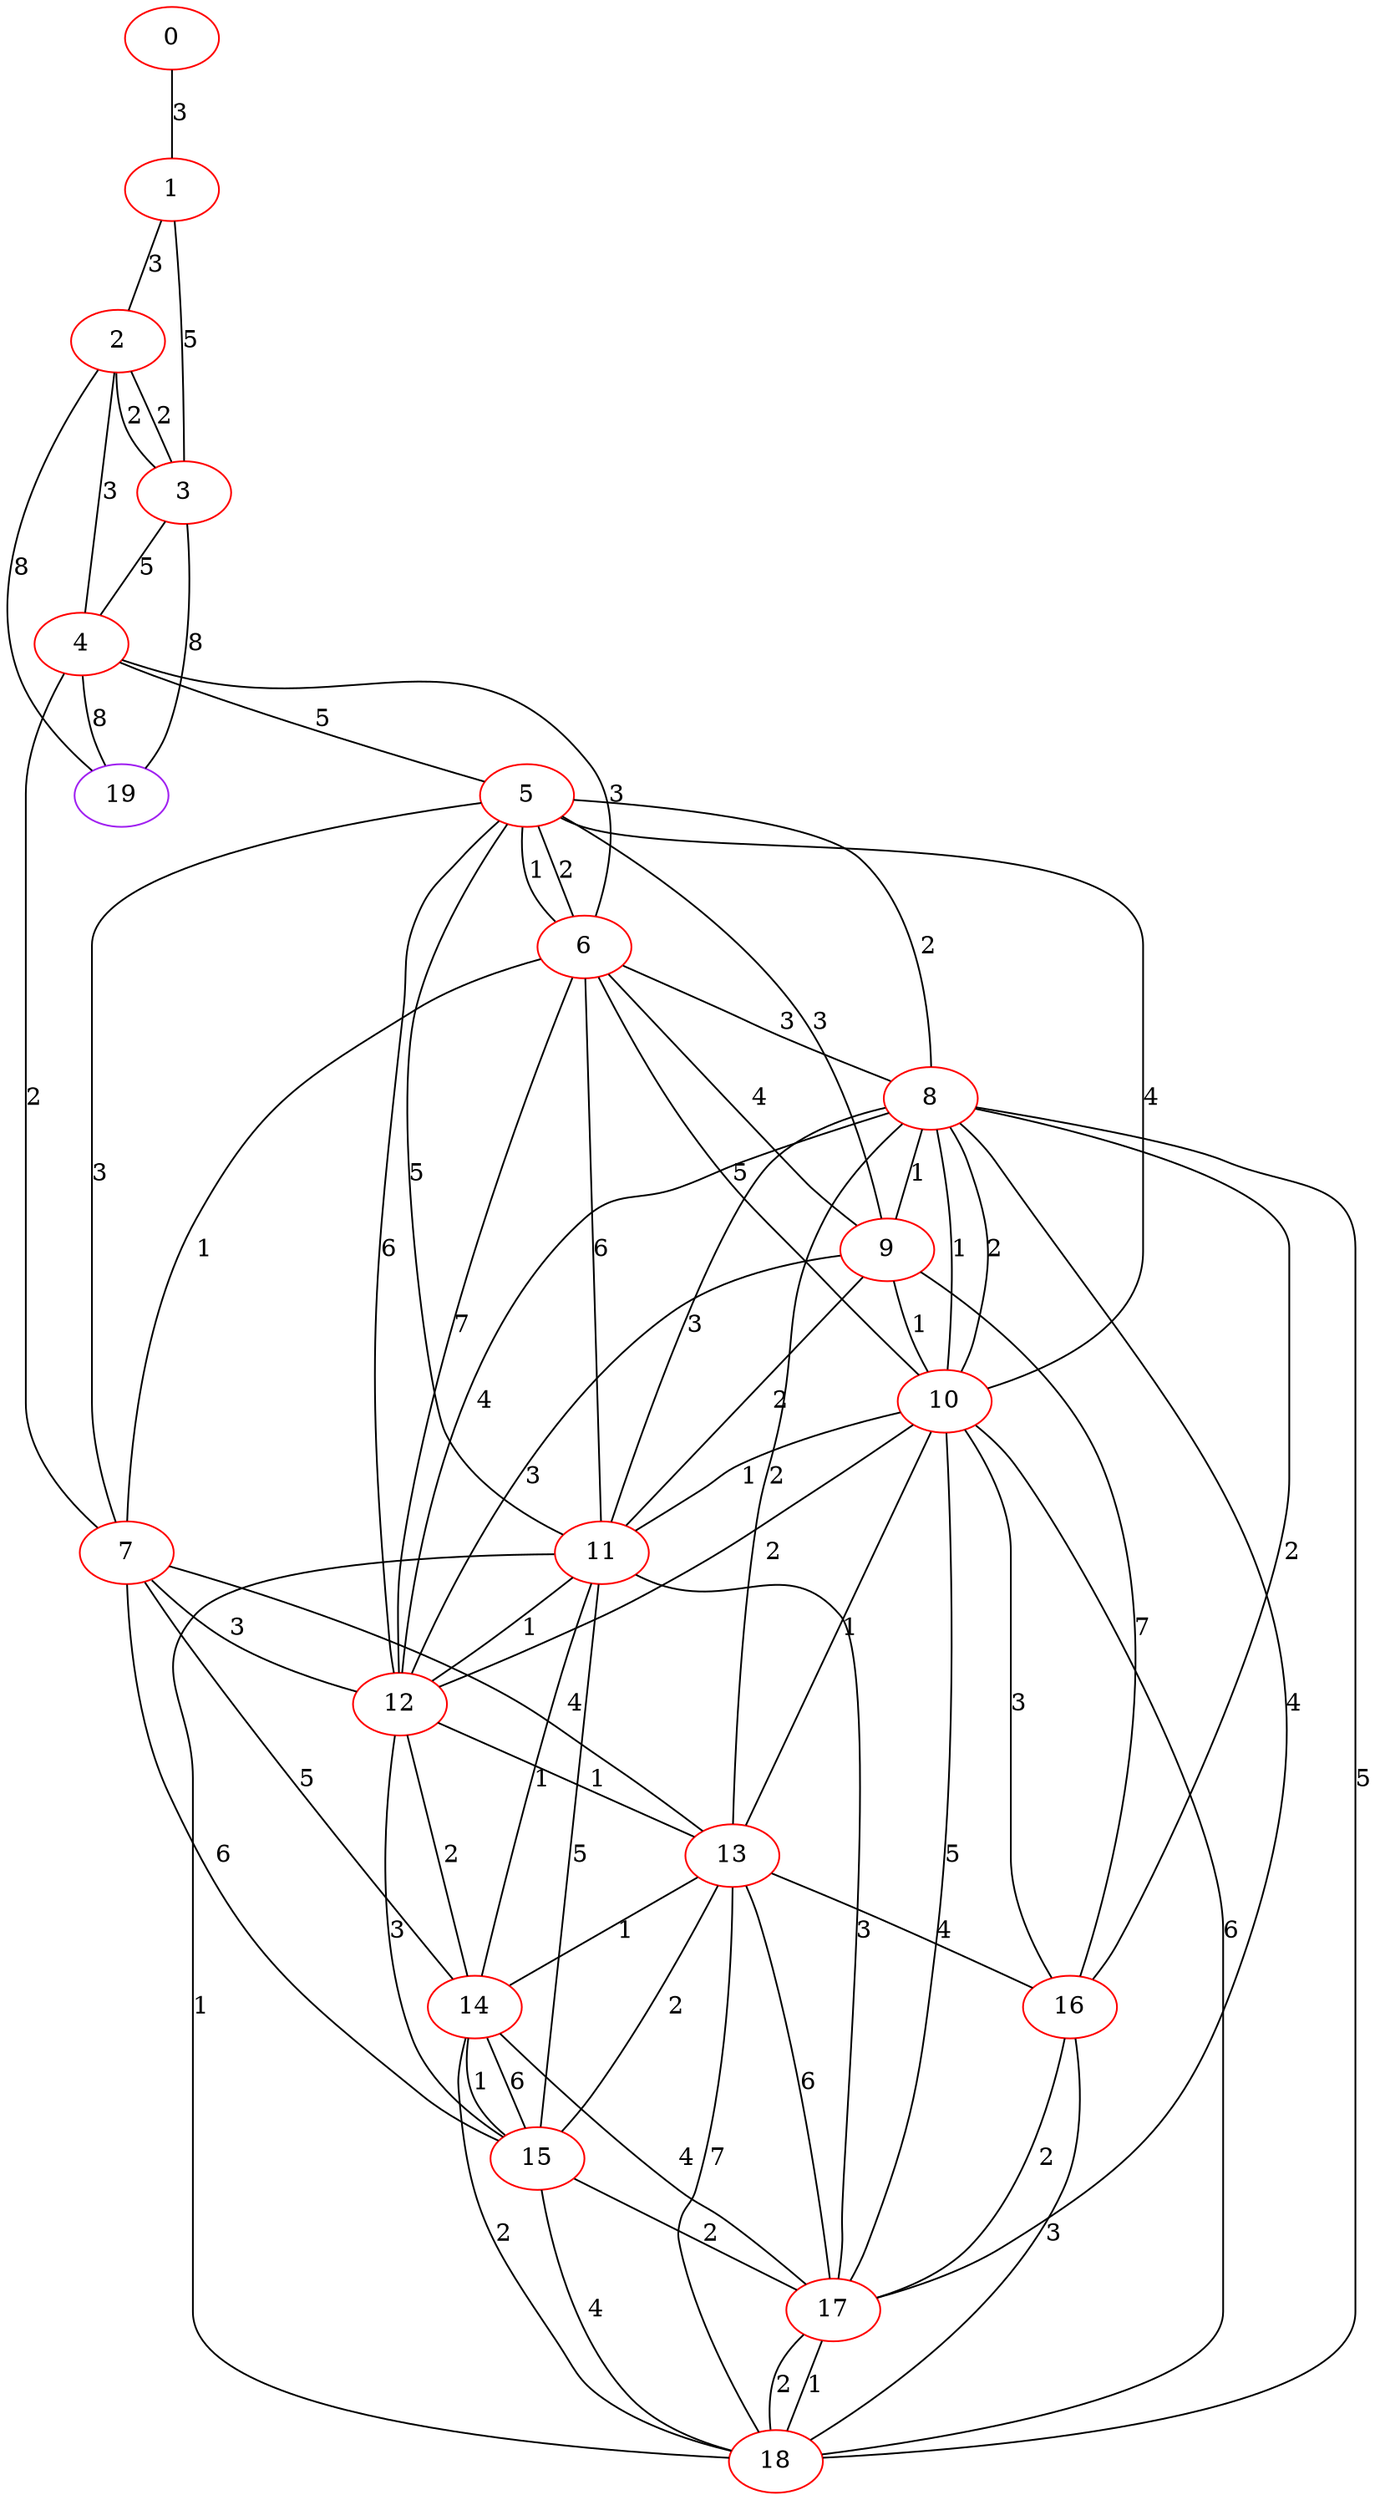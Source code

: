graph "" {
0 [color=red, weight=1];
1 [color=red, weight=1];
2 [color=red, weight=1];
3 [color=red, weight=1];
4 [color=red, weight=1];
5 [color=red, weight=1];
6 [color=red, weight=1];
7 [color=red, weight=1];
8 [color=red, weight=1];
9 [color=red, weight=1];
10 [color=red, weight=1];
11 [color=red, weight=1];
12 [color=red, weight=1];
13 [color=red, weight=1];
14 [color=red, weight=1];
15 [color=red, weight=1];
16 [color=red, weight=1];
17 [color=red, weight=1];
18 [color=red, weight=1];
19 [color=purple, weight=4];
0 -- 1  [key=0, label=3];
1 -- 2  [key=0, label=3];
1 -- 3  [key=0, label=5];
2 -- 19  [key=0, label=8];
2 -- 3  [key=0, label=2];
2 -- 3  [key=1, label=2];
2 -- 4  [key=0, label=3];
3 -- 19  [key=0, label=8];
3 -- 4  [key=0, label=5];
4 -- 5  [key=0, label=5];
4 -- 6  [key=0, label=3];
4 -- 7  [key=0, label=2];
4 -- 19  [key=0, label=8];
5 -- 6  [key=0, label=1];
5 -- 6  [key=1, label=2];
5 -- 7  [key=0, label=3];
5 -- 8  [key=0, label=2];
5 -- 9  [key=0, label=3];
5 -- 10  [key=0, label=4];
5 -- 11  [key=0, label=5];
5 -- 12  [key=0, label=6];
6 -- 7  [key=0, label=1];
6 -- 8  [key=0, label=3];
6 -- 9  [key=0, label=4];
6 -- 10  [key=0, label=5];
6 -- 11  [key=0, label=6];
6 -- 12  [key=0, label=7];
7 -- 12  [key=0, label=3];
7 -- 13  [key=0, label=4];
7 -- 14  [key=0, label=5];
7 -- 15  [key=0, label=6];
8 -- 9  [key=0, label=1];
8 -- 10  [key=0, label=1];
8 -- 10  [key=1, label=2];
8 -- 11  [key=0, label=3];
8 -- 12  [key=0, label=4];
8 -- 13  [key=0, label=2];
8 -- 16  [key=0, label=2];
8 -- 17  [key=0, label=4];
8 -- 18  [key=0, label=5];
9 -- 10  [key=0, label=1];
9 -- 11  [key=0, label=2];
9 -- 12  [key=0, label=3];
9 -- 16  [key=0, label=7];
10 -- 11  [key=0, label=1];
10 -- 12  [key=0, label=2];
10 -- 13  [key=0, label=1];
10 -- 16  [key=0, label=3];
10 -- 17  [key=0, label=5];
10 -- 18  [key=0, label=6];
11 -- 12  [key=0, label=1];
11 -- 14  [key=0, label=1];
11 -- 15  [key=0, label=5];
11 -- 17  [key=0, label=3];
11 -- 18  [key=0, label=1];
12 -- 13  [key=0, label=1];
12 -- 14  [key=0, label=2];
12 -- 15  [key=0, label=3];
13 -- 14  [key=0, label=1];
13 -- 15  [key=0, label=2];
13 -- 16  [key=0, label=4];
13 -- 17  [key=0, label=6];
13 -- 18  [key=0, label=7];
14 -- 15  [key=0, label=1];
14 -- 15  [key=1, label=6];
14 -- 17  [key=0, label=4];
14 -- 18  [key=0, label=2];
15 -- 17  [key=0, label=2];
15 -- 18  [key=0, label=4];
16 -- 17  [key=0, label=2];
16 -- 18  [key=0, label=3];
17 -- 18  [key=0, label=1];
17 -- 18  [key=1, label=2];
}
